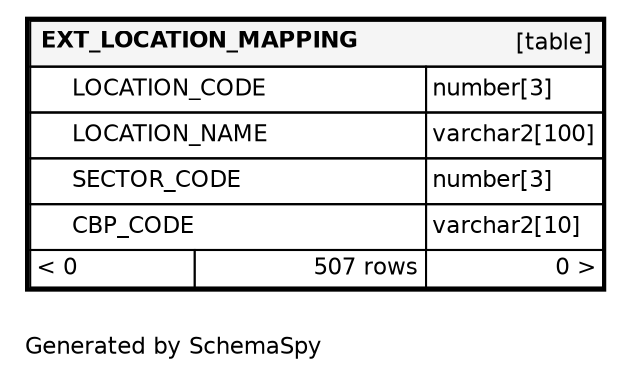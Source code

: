 digraph "oneDegreeRelationshipsDiagram" {
  graph [    rankdir="RL"    bgcolor="#ffffff"    label="\nGenerated by SchemaSpy"    labeljust="l"    nodesep="0.18"    ranksep="0.46"    fontname="Helvetica"    fontsize="11"    ration="compress"  ];  node [    fontname="Helvetica"    fontsize="11"    shape="plaintext"  ];  edge [    arrowsize="0.8"  ];
  "EXT_LOCATION_MAPPING" [
   label=<
    <TABLE BORDER="2" CELLBORDER="1" CELLSPACING="0" BGCOLOR="#ffffff">
      <TR><TD COLSPAN="4"  BGCOLOR="#f5f5f5"><TABLE BORDER="0" CELLSPACING="0"><TR><TD ALIGN="LEFT" FIXEDSIZE="TRUE" WIDTH="169" HEIGHT="16"><B>EXT_LOCATION_MAPPING</B></TD><TD ALIGN="RIGHT">[table]</TD></TR></TABLE></TD></TR>
      <TR><TD PORT="LOCATION_CODE" COLSPAN="2" ALIGN="LEFT"><TABLE BORDER="0" CELLSPACING="0" ALIGN="LEFT"><TR ALIGN="LEFT"><TD ALIGN="LEFT" FIXEDSIZE="TRUE" WIDTH="15" HEIGHT="16"></TD><TD ALIGN="LEFT" FIXEDSIZE="TRUE" WIDTH="169" HEIGHT="16">LOCATION_CODE</TD></TR></TABLE></TD><TD PORT="LOCATION_CODE.type" ALIGN="LEFT">number[3]</TD></TR>
      <TR><TD PORT="LOCATION_NAME" COLSPAN="2" ALIGN="LEFT"><TABLE BORDER="0" CELLSPACING="0" ALIGN="LEFT"><TR ALIGN="LEFT"><TD ALIGN="LEFT" FIXEDSIZE="TRUE" WIDTH="15" HEIGHT="16"></TD><TD ALIGN="LEFT" FIXEDSIZE="TRUE" WIDTH="169" HEIGHT="16">LOCATION_NAME</TD></TR></TABLE></TD><TD PORT="LOCATION_NAME.type" ALIGN="LEFT">varchar2[100]</TD></TR>
      <TR><TD PORT="SECTOR_CODE" COLSPAN="2" ALIGN="LEFT"><TABLE BORDER="0" CELLSPACING="0" ALIGN="LEFT"><TR ALIGN="LEFT"><TD ALIGN="LEFT" FIXEDSIZE="TRUE" WIDTH="15" HEIGHT="16"></TD><TD ALIGN="LEFT" FIXEDSIZE="TRUE" WIDTH="169" HEIGHT="16">SECTOR_CODE</TD></TR></TABLE></TD><TD PORT="SECTOR_CODE.type" ALIGN="LEFT">number[3]</TD></TR>
      <TR><TD PORT="CBP_CODE" COLSPAN="2" ALIGN="LEFT"><TABLE BORDER="0" CELLSPACING="0" ALIGN="LEFT"><TR ALIGN="LEFT"><TD ALIGN="LEFT" FIXEDSIZE="TRUE" WIDTH="15" HEIGHT="16"></TD><TD ALIGN="LEFT" FIXEDSIZE="TRUE" WIDTH="169" HEIGHT="16">CBP_CODE</TD></TR></TABLE></TD><TD PORT="CBP_CODE.type" ALIGN="LEFT">varchar2[10]</TD></TR>
      <TR><TD ALIGN="LEFT" BGCOLOR="#ffffff">&lt; 0</TD><TD ALIGN="RIGHT" BGCOLOR="#ffffff">507 rows</TD><TD ALIGN="RIGHT" BGCOLOR="#ffffff">0 &gt;</TD></TR>
    </TABLE>>
    URL="EXT_LOCATION_MAPPING.html"
    target="_top"
    tooltip="EXT_LOCATION_MAPPING"
  ];
}
